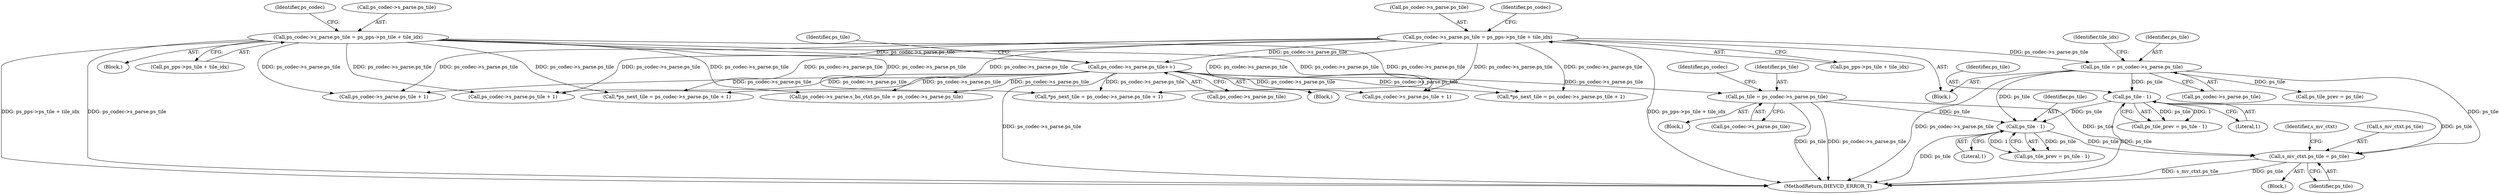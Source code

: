 digraph "0_Android_2b9fb0c2074d370a254b35e2489de2d94943578d@pointer" {
"1003021" [label="(Call,s_mv_ctxt.ps_tile = ps_tile)"];
"1001205" [label="(Call,ps_tile - 1)"];
"1000415" [label="(Call,ps_tile - 1)"];
"1000404" [label="(Call,ps_tile = ps_codec->s_parse.ps_tile)"];
"1000386" [label="(Call,ps_codec->s_parse.ps_tile = ps_pps->ps_tile + tile_idx)"];
"1004253" [label="(Call,ps_tile = ps_codec->s_parse.ps_tile)"];
"1004201" [label="(Call,ps_codec->s_parse.ps_tile++)"];
"1001185" [label="(Call,ps_codec->s_parse.ps_tile = ps_pps->ps_tile + tile_idx)"];
"1000404" [label="(Call,ps_tile = ps_codec->s_parse.ps_tile)"];
"1002411" [label="(Call,ps_codec->s_parse.ps_tile + 1)"];
"1003028" [label="(Identifier,s_mv_ctxt)"];
"1001199" [label="(Identifier,ps_codec)"];
"1004212" [label="(Identifier,ps_tile)"];
"1001205" [label="(Call,ps_tile - 1)"];
"1004253" [label="(Call,ps_tile = ps_codec->s_parse.ps_tile)"];
"1000417" [label="(Literal,1)"];
"1003021" [label="(Call,s_mv_ctxt.ps_tile = ps_tile)"];
"1000412" [label="(Identifier,tile_idx)"];
"1000387" [label="(Call,ps_codec->s_parse.ps_tile)"];
"1001203" [label="(Call,ps_tile_prev = ps_tile - 1)"];
"1002544" [label="(Call,ps_codec->s_parse.ps_tile + 1)"];
"1000405" [label="(Identifier,ps_tile)"];
"1000386" [label="(Call,ps_codec->s_parse.ps_tile = ps_pps->ps_tile + tile_idx)"];
"1002409" [label="(Call,*ps_next_tile = ps_codec->s_parse.ps_tile + 1)"];
"1001135" [label="(Block,)"];
"1001206" [label="(Identifier,ps_tile)"];
"1004201" [label="(Call,ps_codec->s_parse.ps_tile++)"];
"1001191" [label="(Call,ps_pps->ps_tile + tile_idx)"];
"1000406" [label="(Call,ps_codec->s_parse.ps_tile)"];
"1000415" [label="(Call,ps_tile - 1)"];
"1001207" [label="(Literal,1)"];
"1000413" [label="(Call,ps_tile_prev = ps_tile - 1)"];
"1003806" [label="(Call,ps_codec->s_parse.s_bs_ctxt.ps_tile = ps_codec->s_parse.ps_tile)"];
"1000187" [label="(Block,)"];
"1001186" [label="(Call,ps_codec->s_parse.ps_tile)"];
"1001185" [label="(Call,ps_codec->s_parse.ps_tile = ps_pps->ps_tile + tile_idx)"];
"1004202" [label="(Call,ps_codec->s_parse.ps_tile)"];
"1004263" [label="(Identifier,ps_codec)"];
"1004845" [label="(MethodReturn,IHEVCD_ERROR_T)"];
"1003022" [label="(Call,s_mv_ctxt.ps_tile)"];
"1000392" [label="(Call,ps_pps->ps_tile + tile_idx)"];
"1000419" [label="(Call,ps_tile_prev = ps_tile)"];
"1002246" [label="(Call,*ps_next_tile = ps_codec->s_parse.ps_tile + 1)"];
"1002248" [label="(Call,ps_codec->s_parse.ps_tile + 1)"];
"1004252" [label="(Block,)"];
"1004255" [label="(Call,ps_codec->s_parse.ps_tile)"];
"1002542" [label="(Call,*ps_next_tile = ps_codec->s_parse.ps_tile + 1)"];
"1004186" [label="(Block,)"];
"1002966" [label="(Block,)"];
"1003025" [label="(Identifier,ps_tile)"];
"1000416" [label="(Identifier,ps_tile)"];
"1004254" [label="(Identifier,ps_tile)"];
"1000400" [label="(Identifier,ps_codec)"];
"1003021" -> "1002966"  [label="AST: "];
"1003021" -> "1003025"  [label="CFG: "];
"1003022" -> "1003021"  [label="AST: "];
"1003025" -> "1003021"  [label="AST: "];
"1003028" -> "1003021"  [label="CFG: "];
"1003021" -> "1004845"  [label="DDG: ps_tile"];
"1003021" -> "1004845"  [label="DDG: s_mv_ctxt.ps_tile"];
"1001205" -> "1003021"  [label="DDG: ps_tile"];
"1000415" -> "1003021"  [label="DDG: ps_tile"];
"1004253" -> "1003021"  [label="DDG: ps_tile"];
"1000404" -> "1003021"  [label="DDG: ps_tile"];
"1001205" -> "1001203"  [label="AST: "];
"1001205" -> "1001207"  [label="CFG: "];
"1001206" -> "1001205"  [label="AST: "];
"1001207" -> "1001205"  [label="AST: "];
"1001203" -> "1001205"  [label="CFG: "];
"1001205" -> "1004845"  [label="DDG: ps_tile"];
"1001205" -> "1001203"  [label="DDG: ps_tile"];
"1001205" -> "1001203"  [label="DDG: 1"];
"1000415" -> "1001205"  [label="DDG: ps_tile"];
"1004253" -> "1001205"  [label="DDG: ps_tile"];
"1000404" -> "1001205"  [label="DDG: ps_tile"];
"1000415" -> "1000413"  [label="AST: "];
"1000415" -> "1000417"  [label="CFG: "];
"1000416" -> "1000415"  [label="AST: "];
"1000417" -> "1000415"  [label="AST: "];
"1000413" -> "1000415"  [label="CFG: "];
"1000415" -> "1004845"  [label="DDG: ps_tile"];
"1000415" -> "1000413"  [label="DDG: ps_tile"];
"1000415" -> "1000413"  [label="DDG: 1"];
"1000404" -> "1000415"  [label="DDG: ps_tile"];
"1000404" -> "1000187"  [label="AST: "];
"1000404" -> "1000406"  [label="CFG: "];
"1000405" -> "1000404"  [label="AST: "];
"1000406" -> "1000404"  [label="AST: "];
"1000412" -> "1000404"  [label="CFG: "];
"1000404" -> "1004845"  [label="DDG: ps_codec->s_parse.ps_tile"];
"1000386" -> "1000404"  [label="DDG: ps_codec->s_parse.ps_tile"];
"1000404" -> "1000419"  [label="DDG: ps_tile"];
"1000386" -> "1000187"  [label="AST: "];
"1000386" -> "1000392"  [label="CFG: "];
"1000387" -> "1000386"  [label="AST: "];
"1000392" -> "1000386"  [label="AST: "];
"1000400" -> "1000386"  [label="CFG: "];
"1000386" -> "1004845"  [label="DDG: ps_pps->ps_tile + tile_idx"];
"1000386" -> "1002246"  [label="DDG: ps_codec->s_parse.ps_tile"];
"1000386" -> "1002248"  [label="DDG: ps_codec->s_parse.ps_tile"];
"1000386" -> "1002409"  [label="DDG: ps_codec->s_parse.ps_tile"];
"1000386" -> "1002411"  [label="DDG: ps_codec->s_parse.ps_tile"];
"1000386" -> "1002542"  [label="DDG: ps_codec->s_parse.ps_tile"];
"1000386" -> "1002544"  [label="DDG: ps_codec->s_parse.ps_tile"];
"1000386" -> "1003806"  [label="DDG: ps_codec->s_parse.ps_tile"];
"1000386" -> "1004201"  [label="DDG: ps_codec->s_parse.ps_tile"];
"1004253" -> "1004252"  [label="AST: "];
"1004253" -> "1004255"  [label="CFG: "];
"1004254" -> "1004253"  [label="AST: "];
"1004255" -> "1004253"  [label="AST: "];
"1004263" -> "1004253"  [label="CFG: "];
"1004253" -> "1004845"  [label="DDG: ps_codec->s_parse.ps_tile"];
"1004253" -> "1004845"  [label="DDG: ps_tile"];
"1004201" -> "1004253"  [label="DDG: ps_codec->s_parse.ps_tile"];
"1004201" -> "1004186"  [label="AST: "];
"1004201" -> "1004202"  [label="CFG: "];
"1004202" -> "1004201"  [label="AST: "];
"1004212" -> "1004201"  [label="CFG: "];
"1004201" -> "1004845"  [label="DDG: ps_codec->s_parse.ps_tile"];
"1004201" -> "1002246"  [label="DDG: ps_codec->s_parse.ps_tile"];
"1004201" -> "1002248"  [label="DDG: ps_codec->s_parse.ps_tile"];
"1004201" -> "1002409"  [label="DDG: ps_codec->s_parse.ps_tile"];
"1004201" -> "1002411"  [label="DDG: ps_codec->s_parse.ps_tile"];
"1004201" -> "1002542"  [label="DDG: ps_codec->s_parse.ps_tile"];
"1004201" -> "1002544"  [label="DDG: ps_codec->s_parse.ps_tile"];
"1004201" -> "1003806"  [label="DDG: ps_codec->s_parse.ps_tile"];
"1001185" -> "1004201"  [label="DDG: ps_codec->s_parse.ps_tile"];
"1001185" -> "1001135"  [label="AST: "];
"1001185" -> "1001191"  [label="CFG: "];
"1001186" -> "1001185"  [label="AST: "];
"1001191" -> "1001185"  [label="AST: "];
"1001199" -> "1001185"  [label="CFG: "];
"1001185" -> "1004845"  [label="DDG: ps_codec->s_parse.ps_tile"];
"1001185" -> "1004845"  [label="DDG: ps_pps->ps_tile + tile_idx"];
"1001185" -> "1002246"  [label="DDG: ps_codec->s_parse.ps_tile"];
"1001185" -> "1002248"  [label="DDG: ps_codec->s_parse.ps_tile"];
"1001185" -> "1002409"  [label="DDG: ps_codec->s_parse.ps_tile"];
"1001185" -> "1002411"  [label="DDG: ps_codec->s_parse.ps_tile"];
"1001185" -> "1002542"  [label="DDG: ps_codec->s_parse.ps_tile"];
"1001185" -> "1002544"  [label="DDG: ps_codec->s_parse.ps_tile"];
"1001185" -> "1003806"  [label="DDG: ps_codec->s_parse.ps_tile"];
}

